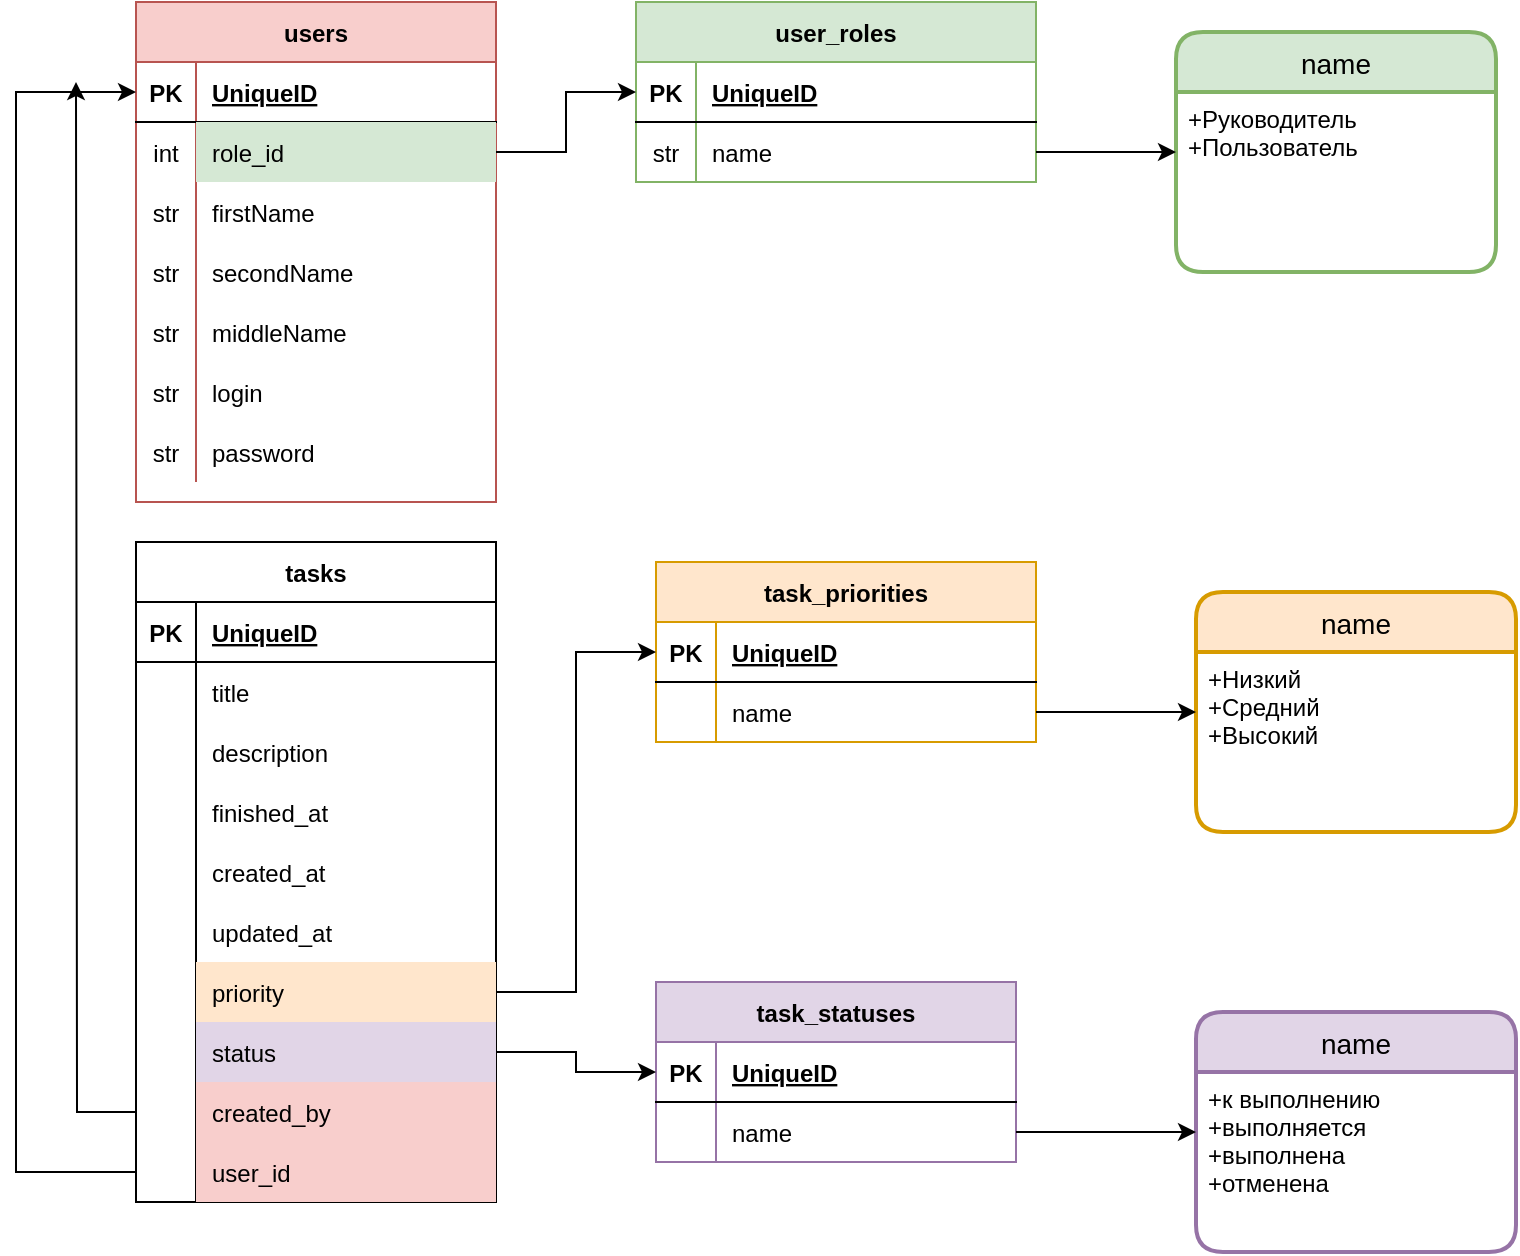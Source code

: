 <mxfile version="14.6.9" type="github"><diagram id="4Do42emyIdPnfRM8RPMW" name="Page-1"><mxGraphModel dx="1422" dy="827" grid="1" gridSize="10" guides="1" tooltips="1" connect="1" arrows="1" fold="1" page="1" pageScale="1" pageWidth="827" pageHeight="1169" math="0" shadow="0"><root><mxCell id="0"/><mxCell id="1" parent="0"/><mxCell id="t9KBFA6eSqixB61-3bT7-1" value="tasks" style="shape=table;startSize=30;container=1;collapsible=1;childLayout=tableLayout;fixedRows=1;rowLines=0;fontStyle=1;align=center;resizeLast=1;" parent="1" vertex="1"><mxGeometry x="70" y="330" width="180" height="330" as="geometry"><mxRectangle x="80" y="130" width="60" height="30" as="alternateBounds"/></mxGeometry></mxCell><mxCell id="t9KBFA6eSqixB61-3bT7-2" value="" style="shape=partialRectangle;collapsible=0;dropTarget=0;pointerEvents=0;fillColor=none;top=0;left=0;bottom=1;right=0;points=[[0,0.5],[1,0.5]];portConstraint=eastwest;" parent="t9KBFA6eSqixB61-3bT7-1" vertex="1"><mxGeometry y="30" width="180" height="30" as="geometry"/></mxCell><mxCell id="t9KBFA6eSqixB61-3bT7-3" value="PK" style="shape=partialRectangle;connectable=0;fillColor=none;top=0;left=0;bottom=0;right=0;fontStyle=1;overflow=hidden;" parent="t9KBFA6eSqixB61-3bT7-2" vertex="1"><mxGeometry width="30" height="30" as="geometry"/></mxCell><mxCell id="t9KBFA6eSqixB61-3bT7-4" value="UniqueID" style="shape=partialRectangle;connectable=0;fillColor=none;top=0;left=0;bottom=0;right=0;align=left;spacingLeft=6;fontStyle=5;overflow=hidden;" parent="t9KBFA6eSqixB61-3bT7-2" vertex="1"><mxGeometry x="30" width="150" height="30" as="geometry"/></mxCell><mxCell id="t9KBFA6eSqixB61-3bT7-5" value="" style="shape=partialRectangle;collapsible=0;dropTarget=0;pointerEvents=0;fillColor=none;top=0;left=0;bottom=0;right=0;points=[[0,0.5],[1,0.5]];portConstraint=eastwest;" parent="t9KBFA6eSqixB61-3bT7-1" vertex="1"><mxGeometry y="60" width="180" height="30" as="geometry"/></mxCell><mxCell id="t9KBFA6eSqixB61-3bT7-6" value="" style="shape=partialRectangle;connectable=0;fillColor=none;top=0;left=0;bottom=0;right=0;editable=1;overflow=hidden;" parent="t9KBFA6eSqixB61-3bT7-5" vertex="1"><mxGeometry width="30" height="30" as="geometry"/></mxCell><mxCell id="t9KBFA6eSqixB61-3bT7-7" value="title" style="shape=partialRectangle;connectable=0;fillColor=none;top=0;left=0;bottom=0;right=0;align=left;spacingLeft=6;overflow=hidden;" parent="t9KBFA6eSqixB61-3bT7-5" vertex="1"><mxGeometry x="30" width="150" height="30" as="geometry"/></mxCell><mxCell id="t9KBFA6eSqixB61-3bT7-8" value="" style="shape=partialRectangle;collapsible=0;dropTarget=0;pointerEvents=0;fillColor=none;top=0;left=0;bottom=0;right=0;points=[[0,0.5],[1,0.5]];portConstraint=eastwest;" parent="t9KBFA6eSqixB61-3bT7-1" vertex="1"><mxGeometry y="90" width="180" height="30" as="geometry"/></mxCell><mxCell id="t9KBFA6eSqixB61-3bT7-9" value="" style="shape=partialRectangle;connectable=0;fillColor=none;top=0;left=0;bottom=0;right=0;editable=1;overflow=hidden;" parent="t9KBFA6eSqixB61-3bT7-8" vertex="1"><mxGeometry width="30" height="30" as="geometry"/></mxCell><mxCell id="t9KBFA6eSqixB61-3bT7-10" value="description" style="shape=partialRectangle;connectable=0;fillColor=none;top=0;left=0;bottom=0;right=0;align=left;spacingLeft=6;overflow=hidden;" parent="t9KBFA6eSqixB61-3bT7-8" vertex="1"><mxGeometry x="30" width="150" height="30" as="geometry"/></mxCell><mxCell id="t9KBFA6eSqixB61-3bT7-11" value="" style="shape=partialRectangle;collapsible=0;dropTarget=0;pointerEvents=0;fillColor=none;top=0;left=0;bottom=0;right=0;points=[[0,0.5],[1,0.5]];portConstraint=eastwest;" parent="t9KBFA6eSqixB61-3bT7-1" vertex="1"><mxGeometry y="120" width="180" height="30" as="geometry"/></mxCell><mxCell id="t9KBFA6eSqixB61-3bT7-12" value="" style="shape=partialRectangle;connectable=0;fillColor=none;top=0;left=0;bottom=0;right=0;editable=1;overflow=hidden;" parent="t9KBFA6eSqixB61-3bT7-11" vertex="1"><mxGeometry width="30" height="30" as="geometry"/></mxCell><mxCell id="t9KBFA6eSqixB61-3bT7-13" value="finished_at" style="shape=partialRectangle;connectable=0;fillColor=none;top=0;left=0;bottom=0;right=0;align=left;spacingLeft=6;overflow=hidden;" parent="t9KBFA6eSqixB61-3bT7-11" vertex="1"><mxGeometry x="30" width="150" height="30" as="geometry"/></mxCell><mxCell id="t9KBFA6eSqixB61-3bT7-72" value="" style="shape=partialRectangle;collapsible=0;dropTarget=0;pointerEvents=0;fillColor=none;top=0;left=0;bottom=0;right=0;points=[[0,0.5],[1,0.5]];portConstraint=eastwest;" parent="t9KBFA6eSqixB61-3bT7-1" vertex="1"><mxGeometry y="150" width="180" height="30" as="geometry"/></mxCell><mxCell id="t9KBFA6eSqixB61-3bT7-73" value="" style="shape=partialRectangle;connectable=0;fillColor=none;top=0;left=0;bottom=0;right=0;editable=1;overflow=hidden;" parent="t9KBFA6eSqixB61-3bT7-72" vertex="1"><mxGeometry width="30" height="30" as="geometry"/></mxCell><mxCell id="t9KBFA6eSqixB61-3bT7-74" value="created_at" style="shape=partialRectangle;connectable=0;fillColor=none;top=0;left=0;bottom=0;right=0;align=left;spacingLeft=6;overflow=hidden;" parent="t9KBFA6eSqixB61-3bT7-72" vertex="1"><mxGeometry x="30" width="150" height="30" as="geometry"/></mxCell><mxCell id="t9KBFA6eSqixB61-3bT7-75" value="" style="shape=partialRectangle;collapsible=0;dropTarget=0;pointerEvents=0;fillColor=none;top=0;left=0;bottom=0;right=0;points=[[0,0.5],[1,0.5]];portConstraint=eastwest;" parent="t9KBFA6eSqixB61-3bT7-1" vertex="1"><mxGeometry y="180" width="180" height="30" as="geometry"/></mxCell><mxCell id="t9KBFA6eSqixB61-3bT7-76" value="" style="shape=partialRectangle;connectable=0;fillColor=none;top=0;left=0;bottom=0;right=0;editable=1;overflow=hidden;" parent="t9KBFA6eSqixB61-3bT7-75" vertex="1"><mxGeometry width="30" height="30" as="geometry"/></mxCell><mxCell id="t9KBFA6eSqixB61-3bT7-77" value="updated_at" style="shape=partialRectangle;connectable=0;fillColor=none;top=0;left=0;bottom=0;right=0;align=left;spacingLeft=6;overflow=hidden;" parent="t9KBFA6eSqixB61-3bT7-75" vertex="1"><mxGeometry x="30" width="150" height="30" as="geometry"/></mxCell><mxCell id="t9KBFA6eSqixB61-3bT7-78" value="" style="shape=partialRectangle;collapsible=0;dropTarget=0;pointerEvents=0;fillColor=none;top=0;left=0;bottom=0;right=0;points=[[0,0.5],[1,0.5]];portConstraint=eastwest;" parent="t9KBFA6eSqixB61-3bT7-1" vertex="1"><mxGeometry y="210" width="180" height="30" as="geometry"/></mxCell><mxCell id="t9KBFA6eSqixB61-3bT7-79" value="" style="shape=partialRectangle;connectable=0;fillColor=none;top=0;left=0;bottom=0;right=0;editable=1;overflow=hidden;" parent="t9KBFA6eSqixB61-3bT7-78" vertex="1"><mxGeometry width="30" height="30" as="geometry"/></mxCell><mxCell id="t9KBFA6eSqixB61-3bT7-80" value="priority" style="shape=partialRectangle;connectable=0;fillColor=#ffe6cc;top=0;left=0;bottom=0;right=0;align=left;spacingLeft=6;overflow=hidden;strokeColor=#d79b00;" parent="t9KBFA6eSqixB61-3bT7-78" vertex="1"><mxGeometry x="30" width="150" height="30" as="geometry"/></mxCell><mxCell id="t9KBFA6eSqixB61-3bT7-95" value="" style="shape=partialRectangle;collapsible=0;dropTarget=0;pointerEvents=0;fillColor=none;top=0;left=0;bottom=0;right=0;points=[[0,0.5],[1,0.5]];portConstraint=eastwest;" parent="t9KBFA6eSqixB61-3bT7-1" vertex="1"><mxGeometry y="240" width="180" height="30" as="geometry"/></mxCell><mxCell id="t9KBFA6eSqixB61-3bT7-96" value="" style="shape=partialRectangle;connectable=0;fillColor=none;top=0;left=0;bottom=0;right=0;editable=1;overflow=hidden;" parent="t9KBFA6eSqixB61-3bT7-95" vertex="1"><mxGeometry width="30" height="30" as="geometry"/></mxCell><mxCell id="t9KBFA6eSqixB61-3bT7-97" value="status" style="shape=partialRectangle;connectable=0;fillColor=#e1d5e7;top=0;left=0;bottom=0;right=0;align=left;spacingLeft=6;overflow=hidden;strokeColor=#9673a6;" parent="t9KBFA6eSqixB61-3bT7-95" vertex="1"><mxGeometry x="30" width="150" height="30" as="geometry"/></mxCell><mxCell id="t9KBFA6eSqixB61-3bT7-109" value="" style="shape=partialRectangle;collapsible=0;dropTarget=0;pointerEvents=0;fillColor=none;top=0;left=0;bottom=0;right=0;points=[[0,0.5],[1,0.5]];portConstraint=eastwest;" parent="t9KBFA6eSqixB61-3bT7-1" vertex="1"><mxGeometry y="270" width="180" height="30" as="geometry"/></mxCell><mxCell id="t9KBFA6eSqixB61-3bT7-110" value="" style="shape=partialRectangle;connectable=0;fillColor=none;top=0;left=0;bottom=0;right=0;editable=1;overflow=hidden;" parent="t9KBFA6eSqixB61-3bT7-109" vertex="1"><mxGeometry width="30" height="30" as="geometry"/></mxCell><mxCell id="t9KBFA6eSqixB61-3bT7-111" value="created_by" style="shape=partialRectangle;connectable=0;fillColor=#f8cecc;top=0;left=0;bottom=0;right=0;align=left;spacingLeft=6;overflow=hidden;strokeColor=#b85450;" parent="t9KBFA6eSqixB61-3bT7-109" vertex="1"><mxGeometry x="30" width="150" height="30" as="geometry"/></mxCell><mxCell id="t9KBFA6eSqixB61-3bT7-116" value="" style="shape=partialRectangle;collapsible=0;dropTarget=0;pointerEvents=0;fillColor=none;top=0;left=0;bottom=0;right=0;points=[[0,0.5],[1,0.5]];portConstraint=eastwest;" parent="t9KBFA6eSqixB61-3bT7-1" vertex="1"><mxGeometry y="300" width="180" height="30" as="geometry"/></mxCell><mxCell id="t9KBFA6eSqixB61-3bT7-117" value="" style="shape=partialRectangle;connectable=0;fillColor=none;top=0;left=0;bottom=0;right=0;editable=1;overflow=hidden;" parent="t9KBFA6eSqixB61-3bT7-116" vertex="1"><mxGeometry width="30" height="30" as="geometry"/></mxCell><mxCell id="t9KBFA6eSqixB61-3bT7-118" value="user_id" style="shape=partialRectangle;connectable=0;fillColor=#f8cecc;top=0;left=0;bottom=0;right=0;align=left;spacingLeft=6;overflow=hidden;strokeColor=#b85450;" parent="t9KBFA6eSqixB61-3bT7-116" vertex="1"><mxGeometry x="30" width="150" height="30" as="geometry"/></mxCell><mxCell id="t9KBFA6eSqixB61-3bT7-14" value="user_roles" style="shape=table;startSize=30;container=1;collapsible=1;childLayout=tableLayout;fixedRows=1;rowLines=0;fontStyle=1;align=center;resizeLast=1;fillColor=#d5e8d4;strokeColor=#82b366;" parent="1" vertex="1"><mxGeometry x="320" y="60" width="200" height="90" as="geometry"/></mxCell><mxCell id="t9KBFA6eSqixB61-3bT7-15" value="" style="shape=partialRectangle;collapsible=0;dropTarget=0;pointerEvents=0;fillColor=none;top=0;left=0;bottom=1;right=0;points=[[0,0.5],[1,0.5]];portConstraint=eastwest;" parent="t9KBFA6eSqixB61-3bT7-14" vertex="1"><mxGeometry y="30" width="200" height="30" as="geometry"/></mxCell><mxCell id="t9KBFA6eSqixB61-3bT7-16" value="PK" style="shape=partialRectangle;connectable=0;fillColor=none;top=0;left=0;bottom=0;right=0;fontStyle=1;overflow=hidden;" parent="t9KBFA6eSqixB61-3bT7-15" vertex="1"><mxGeometry width="30" height="30" as="geometry"/></mxCell><mxCell id="t9KBFA6eSqixB61-3bT7-17" value="UniqueID" style="shape=partialRectangle;connectable=0;fillColor=none;top=0;left=0;bottom=0;right=0;align=left;spacingLeft=6;fontStyle=5;overflow=hidden;" parent="t9KBFA6eSqixB61-3bT7-15" vertex="1"><mxGeometry x="30" width="170" height="30" as="geometry"/></mxCell><mxCell id="t9KBFA6eSqixB61-3bT7-18" value="" style="shape=partialRectangle;collapsible=0;dropTarget=0;pointerEvents=0;fillColor=none;top=0;left=0;bottom=0;right=0;points=[[0,0.5],[1,0.5]];portConstraint=eastwest;" parent="t9KBFA6eSqixB61-3bT7-14" vertex="1"><mxGeometry y="60" width="200" height="30" as="geometry"/></mxCell><mxCell id="t9KBFA6eSqixB61-3bT7-19" value="str" style="shape=partialRectangle;connectable=0;fillColor=none;top=0;left=0;bottom=0;right=0;editable=1;overflow=hidden;" parent="t9KBFA6eSqixB61-3bT7-18" vertex="1"><mxGeometry width="30" height="30" as="geometry"/></mxCell><mxCell id="t9KBFA6eSqixB61-3bT7-20" value="name" style="shape=partialRectangle;connectable=0;fillColor=none;top=0;left=0;bottom=0;right=0;align=left;spacingLeft=6;overflow=hidden;" parent="t9KBFA6eSqixB61-3bT7-18" vertex="1"><mxGeometry x="30" width="170" height="30" as="geometry"/></mxCell><mxCell id="t9KBFA6eSqixB61-3bT7-37" value="users" style="shape=table;startSize=30;container=1;collapsible=1;childLayout=tableLayout;fixedRows=1;rowLines=0;fontStyle=1;align=center;resizeLast=1;fillColor=#f8cecc;strokeColor=#b85450;" parent="1" vertex="1"><mxGeometry x="70" y="60" width="180" height="250" as="geometry"/></mxCell><mxCell id="t9KBFA6eSqixB61-3bT7-38" value="" style="shape=partialRectangle;collapsible=0;dropTarget=0;pointerEvents=0;fillColor=none;top=0;left=0;bottom=1;right=0;points=[[0,0.5],[1,0.5]];portConstraint=eastwest;" parent="t9KBFA6eSqixB61-3bT7-37" vertex="1"><mxGeometry y="30" width="180" height="30" as="geometry"/></mxCell><mxCell id="t9KBFA6eSqixB61-3bT7-39" value="PK" style="shape=partialRectangle;connectable=0;fillColor=none;top=0;left=0;bottom=0;right=0;fontStyle=1;overflow=hidden;" parent="t9KBFA6eSqixB61-3bT7-38" vertex="1"><mxGeometry width="30" height="30" as="geometry"/></mxCell><mxCell id="t9KBFA6eSqixB61-3bT7-40" value="UniqueID" style="shape=partialRectangle;connectable=0;fillColor=none;top=0;left=0;bottom=0;right=0;align=left;spacingLeft=6;fontStyle=5;overflow=hidden;" parent="t9KBFA6eSqixB61-3bT7-38" vertex="1"><mxGeometry x="30" width="150" height="30" as="geometry"/></mxCell><mxCell id="t9KBFA6eSqixB61-3bT7-41" value="" style="shape=partialRectangle;collapsible=0;dropTarget=0;pointerEvents=0;fillColor=none;top=0;left=0;bottom=0;right=0;points=[[0,0.5],[1,0.5]];portConstraint=eastwest;" parent="t9KBFA6eSqixB61-3bT7-37" vertex="1"><mxGeometry y="60" width="180" height="30" as="geometry"/></mxCell><mxCell id="t9KBFA6eSqixB61-3bT7-42" value="int" style="shape=partialRectangle;connectable=0;fillColor=none;top=0;left=0;bottom=0;right=0;editable=1;overflow=hidden;" parent="t9KBFA6eSqixB61-3bT7-41" vertex="1"><mxGeometry width="30" height="30" as="geometry"/></mxCell><mxCell id="t9KBFA6eSqixB61-3bT7-43" value="role_id" style="shape=partialRectangle;connectable=0;fillColor=#d5e8d4;top=0;left=0;bottom=0;right=0;align=left;spacingLeft=6;overflow=hidden;strokeColor=#82b366;" parent="t9KBFA6eSqixB61-3bT7-41" vertex="1"><mxGeometry x="30" width="150" height="30" as="geometry"/></mxCell><mxCell id="t9KBFA6eSqixB61-3bT7-44" value="" style="shape=partialRectangle;collapsible=0;dropTarget=0;pointerEvents=0;fillColor=none;top=0;left=0;bottom=0;right=0;points=[[0,0.5],[1,0.5]];portConstraint=eastwest;" parent="t9KBFA6eSqixB61-3bT7-37" vertex="1"><mxGeometry y="90" width="180" height="30" as="geometry"/></mxCell><mxCell id="t9KBFA6eSqixB61-3bT7-45" value="str" style="shape=partialRectangle;connectable=0;fillColor=none;top=0;left=0;bottom=0;right=0;editable=1;overflow=hidden;" parent="t9KBFA6eSqixB61-3bT7-44" vertex="1"><mxGeometry width="30" height="30" as="geometry"/></mxCell><mxCell id="t9KBFA6eSqixB61-3bT7-46" value="firstName" style="shape=partialRectangle;connectable=0;fillColor=none;top=0;left=0;bottom=0;right=0;align=left;spacingLeft=6;overflow=hidden;" parent="t9KBFA6eSqixB61-3bT7-44" vertex="1"><mxGeometry x="30" width="150" height="30" as="geometry"/></mxCell><mxCell id="t9KBFA6eSqixB61-3bT7-47" value="" style="shape=partialRectangle;collapsible=0;dropTarget=0;pointerEvents=0;fillColor=none;top=0;left=0;bottom=0;right=0;points=[[0,0.5],[1,0.5]];portConstraint=eastwest;" parent="t9KBFA6eSqixB61-3bT7-37" vertex="1"><mxGeometry y="120" width="180" height="30" as="geometry"/></mxCell><mxCell id="t9KBFA6eSqixB61-3bT7-48" value="str" style="shape=partialRectangle;connectable=0;fillColor=none;top=0;left=0;bottom=0;right=0;editable=1;overflow=hidden;" parent="t9KBFA6eSqixB61-3bT7-47" vertex="1"><mxGeometry width="30" height="30" as="geometry"/></mxCell><mxCell id="t9KBFA6eSqixB61-3bT7-49" value="secondName" style="shape=partialRectangle;connectable=0;fillColor=none;top=0;left=0;bottom=0;right=0;align=left;spacingLeft=6;overflow=hidden;" parent="t9KBFA6eSqixB61-3bT7-47" vertex="1"><mxGeometry x="30" width="150" height="30" as="geometry"/></mxCell><mxCell id="t9KBFA6eSqixB61-3bT7-56" value="" style="shape=partialRectangle;collapsible=0;dropTarget=0;pointerEvents=0;fillColor=none;top=0;left=0;bottom=0;right=0;points=[[0,0.5],[1,0.5]];portConstraint=eastwest;" parent="t9KBFA6eSqixB61-3bT7-37" vertex="1"><mxGeometry y="150" width="180" height="30" as="geometry"/></mxCell><mxCell id="t9KBFA6eSqixB61-3bT7-57" value="str" style="shape=partialRectangle;connectable=0;fillColor=none;top=0;left=0;bottom=0;right=0;editable=1;overflow=hidden;" parent="t9KBFA6eSqixB61-3bT7-56" vertex="1"><mxGeometry width="30" height="30" as="geometry"/></mxCell><mxCell id="t9KBFA6eSqixB61-3bT7-58" value="middleName" style="shape=partialRectangle;connectable=0;fillColor=none;top=0;left=0;bottom=0;right=0;align=left;spacingLeft=6;overflow=hidden;" parent="t9KBFA6eSqixB61-3bT7-56" vertex="1"><mxGeometry x="30" width="150" height="30" as="geometry"/></mxCell><mxCell id="t9KBFA6eSqixB61-3bT7-59" value="" style="shape=partialRectangle;collapsible=0;dropTarget=0;pointerEvents=0;fillColor=none;top=0;left=0;bottom=0;right=0;points=[[0,0.5],[1,0.5]];portConstraint=eastwest;" parent="t9KBFA6eSqixB61-3bT7-37" vertex="1"><mxGeometry y="180" width="180" height="30" as="geometry"/></mxCell><mxCell id="t9KBFA6eSqixB61-3bT7-60" value="str" style="shape=partialRectangle;connectable=0;fillColor=none;top=0;left=0;bottom=0;right=0;editable=1;overflow=hidden;" parent="t9KBFA6eSqixB61-3bT7-59" vertex="1"><mxGeometry width="30" height="30" as="geometry"/></mxCell><mxCell id="t9KBFA6eSqixB61-3bT7-61" value="login" style="shape=partialRectangle;connectable=0;fillColor=none;top=0;left=0;bottom=0;right=0;align=left;spacingLeft=6;overflow=hidden;" parent="t9KBFA6eSqixB61-3bT7-59" vertex="1"><mxGeometry x="30" width="150" height="30" as="geometry"/></mxCell><mxCell id="t9KBFA6eSqixB61-3bT7-62" value="" style="shape=partialRectangle;collapsible=0;dropTarget=0;pointerEvents=0;fillColor=none;top=0;left=0;bottom=0;right=0;points=[[0,0.5],[1,0.5]];portConstraint=eastwest;" parent="t9KBFA6eSqixB61-3bT7-37" vertex="1"><mxGeometry y="210" width="180" height="30" as="geometry"/></mxCell><mxCell id="t9KBFA6eSqixB61-3bT7-63" value="str" style="shape=partialRectangle;connectable=0;fillColor=none;top=0;left=0;bottom=0;right=0;editable=1;overflow=hidden;" parent="t9KBFA6eSqixB61-3bT7-62" vertex="1"><mxGeometry width="30" height="30" as="geometry"/></mxCell><mxCell id="t9KBFA6eSqixB61-3bT7-64" value="password" style="shape=partialRectangle;connectable=0;fillColor=none;top=0;left=0;bottom=0;right=0;align=left;spacingLeft=6;overflow=hidden;" parent="t9KBFA6eSqixB61-3bT7-62" vertex="1"><mxGeometry x="30" width="150" height="30" as="geometry"/></mxCell><mxCell id="t9KBFA6eSqixB61-3bT7-66" style="edgeStyle=orthogonalEdgeStyle;rounded=0;orthogonalLoop=1;jettySize=auto;html=1;" parent="1" source="t9KBFA6eSqixB61-3bT7-41" target="t9KBFA6eSqixB61-3bT7-15" edge="1"><mxGeometry relative="1" as="geometry"/></mxCell><mxCell id="t9KBFA6eSqixB61-3bT7-67" value="name" style="swimlane;childLayout=stackLayout;horizontal=1;startSize=30;horizontalStack=0;rounded=1;fontSize=14;fontStyle=0;strokeWidth=2;resizeParent=0;resizeLast=1;shadow=0;dashed=0;align=center;fillColor=#d5e8d4;strokeColor=#82b366;" parent="1" vertex="1"><mxGeometry x="590" y="75" width="160" height="120" as="geometry"><mxRectangle x="590" y="60" width="70" height="30" as="alternateBounds"/></mxGeometry></mxCell><mxCell id="t9KBFA6eSqixB61-3bT7-68" value="+Руководитель&#10;+Пользователь" style="align=left;strokeColor=none;fillColor=none;spacingLeft=4;fontSize=12;verticalAlign=top;resizable=0;rotatable=0;part=1;" parent="t9KBFA6eSqixB61-3bT7-67" vertex="1"><mxGeometry y="30" width="160" height="90" as="geometry"/></mxCell><mxCell id="t9KBFA6eSqixB61-3bT7-81" value="task_priorities" style="shape=table;startSize=30;container=1;collapsible=1;childLayout=tableLayout;fixedRows=1;rowLines=0;fontStyle=1;align=center;resizeLast=1;fillColor=#ffe6cc;strokeColor=#d79b00;" parent="1" vertex="1"><mxGeometry x="330" y="340" width="190" height="90" as="geometry"/></mxCell><mxCell id="t9KBFA6eSqixB61-3bT7-82" value="" style="shape=partialRectangle;collapsible=0;dropTarget=0;pointerEvents=0;fillColor=none;top=0;left=0;bottom=1;right=0;points=[[0,0.5],[1,0.5]];portConstraint=eastwest;" parent="t9KBFA6eSqixB61-3bT7-81" vertex="1"><mxGeometry y="30" width="190" height="30" as="geometry"/></mxCell><mxCell id="t9KBFA6eSqixB61-3bT7-83" value="PK" style="shape=partialRectangle;connectable=0;fillColor=none;top=0;left=0;bottom=0;right=0;fontStyle=1;overflow=hidden;" parent="t9KBFA6eSqixB61-3bT7-82" vertex="1"><mxGeometry width="30" height="30" as="geometry"/></mxCell><mxCell id="t9KBFA6eSqixB61-3bT7-84" value="UniqueID" style="shape=partialRectangle;connectable=0;fillColor=none;top=0;left=0;bottom=0;right=0;align=left;spacingLeft=6;fontStyle=5;overflow=hidden;" parent="t9KBFA6eSqixB61-3bT7-82" vertex="1"><mxGeometry x="30" width="160" height="30" as="geometry"/></mxCell><mxCell id="t9KBFA6eSqixB61-3bT7-85" value="" style="shape=partialRectangle;collapsible=0;dropTarget=0;pointerEvents=0;fillColor=none;top=0;left=0;bottom=0;right=0;points=[[0,0.5],[1,0.5]];portConstraint=eastwest;" parent="t9KBFA6eSqixB61-3bT7-81" vertex="1"><mxGeometry y="60" width="190" height="30" as="geometry"/></mxCell><mxCell id="t9KBFA6eSqixB61-3bT7-86" value="" style="shape=partialRectangle;connectable=0;fillColor=none;top=0;left=0;bottom=0;right=0;editable=1;overflow=hidden;" parent="t9KBFA6eSqixB61-3bT7-85" vertex="1"><mxGeometry width="30" height="30" as="geometry"/></mxCell><mxCell id="t9KBFA6eSqixB61-3bT7-87" value="name" style="shape=partialRectangle;connectable=0;fillColor=none;top=0;left=0;bottom=0;right=0;align=left;spacingLeft=6;overflow=hidden;" parent="t9KBFA6eSqixB61-3bT7-85" vertex="1"><mxGeometry x="30" width="160" height="30" as="geometry"/></mxCell><mxCell id="t9KBFA6eSqixB61-3bT7-94" style="edgeStyle=orthogonalEdgeStyle;rounded=0;orthogonalLoop=1;jettySize=auto;html=1;" parent="1" source="t9KBFA6eSqixB61-3bT7-78" target="t9KBFA6eSqixB61-3bT7-82" edge="1"><mxGeometry relative="1" as="geometry"/></mxCell><mxCell id="t9KBFA6eSqixB61-3bT7-119" style="edgeStyle=orthogonalEdgeStyle;rounded=0;orthogonalLoop=1;jettySize=auto;html=1;entryX=0;entryY=0.5;entryDx=0;entryDy=0;" parent="1" source="t9KBFA6eSqixB61-3bT7-116" target="t9KBFA6eSqixB61-3bT7-38" edge="1"><mxGeometry relative="1" as="geometry"><Array as="points"><mxPoint x="10" y="645"/><mxPoint x="10" y="105"/></Array></mxGeometry></mxCell><mxCell id="t9KBFA6eSqixB61-3bT7-120" style="edgeStyle=orthogonalEdgeStyle;rounded=0;orthogonalLoop=1;jettySize=auto;html=1;" parent="1" source="t9KBFA6eSqixB61-3bT7-109" edge="1"><mxGeometry relative="1" as="geometry"><mxPoint x="40" y="100" as="targetPoint"/></mxGeometry></mxCell><mxCell id="t9KBFA6eSqixB61-3bT7-121" value="name" style="swimlane;childLayout=stackLayout;horizontal=1;startSize=30;horizontalStack=0;rounded=1;fontSize=14;fontStyle=0;strokeWidth=2;resizeParent=0;resizeLast=1;shadow=0;dashed=0;align=center;fillColor=#ffe6cc;strokeColor=#d79b00;" parent="1" vertex="1"><mxGeometry x="600" y="355" width="160" height="120" as="geometry"/></mxCell><mxCell id="t9KBFA6eSqixB61-3bT7-122" value="+Низкий&#10;+Средний&#10;+Высокий" style="align=left;strokeColor=none;fillColor=none;spacingLeft=4;fontSize=12;verticalAlign=top;resizable=0;rotatable=0;part=1;" parent="t9KBFA6eSqixB61-3bT7-121" vertex="1"><mxGeometry y="30" width="160" height="90" as="geometry"/></mxCell><mxCell id="t9KBFA6eSqixB61-3bT7-123" style="edgeStyle=orthogonalEdgeStyle;rounded=0;orthogonalLoop=1;jettySize=auto;html=1;" parent="1" source="t9KBFA6eSqixB61-3bT7-85" target="t9KBFA6eSqixB61-3bT7-121" edge="1"><mxGeometry relative="1" as="geometry"/></mxCell><mxCell id="t9KBFA6eSqixB61-3bT7-124" style="edgeStyle=orthogonalEdgeStyle;rounded=0;orthogonalLoop=1;jettySize=auto;html=1;" parent="1" source="t9KBFA6eSqixB61-3bT7-18" target="t9KBFA6eSqixB61-3bT7-67" edge="1"><mxGeometry relative="1" as="geometry"/></mxCell><mxCell id="t9KBFA6eSqixB61-3bT7-126" value="task_statuses" style="shape=table;startSize=30;container=1;collapsible=1;childLayout=tableLayout;fixedRows=1;rowLines=0;fontStyle=1;align=center;resizeLast=1;fillColor=#e1d5e7;strokeColor=#9673a6;" parent="1" vertex="1"><mxGeometry x="330" y="550" width="180" height="90" as="geometry"/></mxCell><mxCell id="t9KBFA6eSqixB61-3bT7-127" value="" style="shape=partialRectangle;collapsible=0;dropTarget=0;pointerEvents=0;fillColor=none;top=0;left=0;bottom=1;right=0;points=[[0,0.5],[1,0.5]];portConstraint=eastwest;" parent="t9KBFA6eSqixB61-3bT7-126" vertex="1"><mxGeometry y="30" width="180" height="30" as="geometry"/></mxCell><mxCell id="t9KBFA6eSqixB61-3bT7-128" value="PK" style="shape=partialRectangle;connectable=0;fillColor=none;top=0;left=0;bottom=0;right=0;fontStyle=1;overflow=hidden;" parent="t9KBFA6eSqixB61-3bT7-127" vertex="1"><mxGeometry width="30" height="30" as="geometry"/></mxCell><mxCell id="t9KBFA6eSqixB61-3bT7-129" value="UniqueID" style="shape=partialRectangle;connectable=0;fillColor=none;top=0;left=0;bottom=0;right=0;align=left;spacingLeft=6;fontStyle=5;overflow=hidden;" parent="t9KBFA6eSqixB61-3bT7-127" vertex="1"><mxGeometry x="30" width="150" height="30" as="geometry"/></mxCell><mxCell id="t9KBFA6eSqixB61-3bT7-130" value="" style="shape=partialRectangle;collapsible=0;dropTarget=0;pointerEvents=0;fillColor=none;top=0;left=0;bottom=0;right=0;points=[[0,0.5],[1,0.5]];portConstraint=eastwest;" parent="t9KBFA6eSqixB61-3bT7-126" vertex="1"><mxGeometry y="60" width="180" height="30" as="geometry"/></mxCell><mxCell id="t9KBFA6eSqixB61-3bT7-131" value="" style="shape=partialRectangle;connectable=0;fillColor=none;top=0;left=0;bottom=0;right=0;editable=1;overflow=hidden;" parent="t9KBFA6eSqixB61-3bT7-130" vertex="1"><mxGeometry width="30" height="30" as="geometry"/></mxCell><mxCell id="t9KBFA6eSqixB61-3bT7-132" value="name" style="shape=partialRectangle;connectable=0;fillColor=none;top=0;left=0;bottom=0;right=0;align=left;spacingLeft=6;overflow=hidden;" parent="t9KBFA6eSqixB61-3bT7-130" vertex="1"><mxGeometry x="30" width="150" height="30" as="geometry"/></mxCell><mxCell id="t9KBFA6eSqixB61-3bT7-139" style="edgeStyle=orthogonalEdgeStyle;rounded=0;orthogonalLoop=1;jettySize=auto;html=1;" parent="1" source="t9KBFA6eSqixB61-3bT7-95" target="t9KBFA6eSqixB61-3bT7-127" edge="1"><mxGeometry relative="1" as="geometry"/></mxCell><mxCell id="t9KBFA6eSqixB61-3bT7-140" value="name" style="swimlane;childLayout=stackLayout;horizontal=1;startSize=30;horizontalStack=0;rounded=1;fontSize=14;fontStyle=0;strokeWidth=2;resizeParent=0;resizeLast=1;shadow=0;dashed=0;align=center;fillColor=#e1d5e7;strokeColor=#9673a6;" parent="1" vertex="1"><mxGeometry x="600" y="565" width="160" height="120" as="geometry"/></mxCell><mxCell id="t9KBFA6eSqixB61-3bT7-141" value="+к выполнению&#10;+выполняется&#10;+выполнена&#10;+отменена" style="align=left;strokeColor=none;fillColor=none;spacingLeft=4;fontSize=12;verticalAlign=top;resizable=0;rotatable=0;part=1;" parent="t9KBFA6eSqixB61-3bT7-140" vertex="1"><mxGeometry y="30" width="160" height="90" as="geometry"/></mxCell><mxCell id="t9KBFA6eSqixB61-3bT7-142" style="edgeStyle=orthogonalEdgeStyle;rounded=0;orthogonalLoop=1;jettySize=auto;html=1;" parent="1" source="t9KBFA6eSqixB61-3bT7-130" target="t9KBFA6eSqixB61-3bT7-140" edge="1"><mxGeometry relative="1" as="geometry"/></mxCell></root></mxGraphModel></diagram></mxfile>